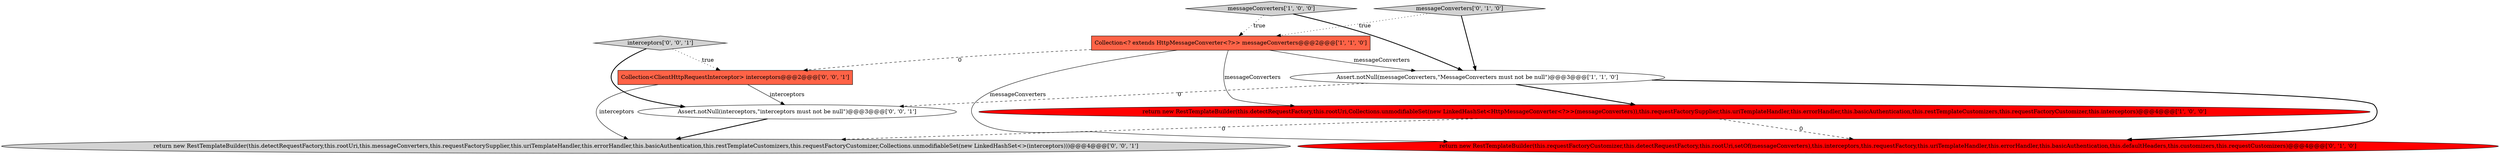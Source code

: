 digraph {
8 [style = filled, label = "Collection<ClientHttpRequestInterceptor> interceptors@@@2@@@['0', '0', '1']", fillcolor = tomato, shape = box image = "AAA0AAABBB3BBB"];
2 [style = filled, label = "return new RestTemplateBuilder(this.detectRequestFactory,this.rootUri,Collections.unmodifiableSet(new LinkedHashSet<HttpMessageConverter<?>>(messageConverters)),this.requestFactorySupplier,this.uriTemplateHandler,this.errorHandler,this.basicAuthentication,this.restTemplateCustomizers,this.requestFactoryCustomizer,this.interceptors)@@@4@@@['1', '0', '0']", fillcolor = red, shape = ellipse image = "AAA1AAABBB1BBB"];
6 [style = filled, label = "Assert.notNull(interceptors,\"interceptors must not be null\")@@@3@@@['0', '0', '1']", fillcolor = white, shape = ellipse image = "AAA0AAABBB3BBB"];
7 [style = filled, label = "interceptors['0', '0', '1']", fillcolor = lightgray, shape = diamond image = "AAA0AAABBB3BBB"];
3 [style = filled, label = "messageConverters['1', '0', '0']", fillcolor = lightgray, shape = diamond image = "AAA0AAABBB1BBB"];
5 [style = filled, label = "return new RestTemplateBuilder(this.requestFactoryCustomizer,this.detectRequestFactory,this.rootUri,setOf(messageConverters),this.interceptors,this.requestFactory,this.uriTemplateHandler,this.errorHandler,this.basicAuthentication,this.defaultHeaders,this.customizers,this.requestCustomizers)@@@4@@@['0', '1', '0']", fillcolor = red, shape = ellipse image = "AAA1AAABBB2BBB"];
9 [style = filled, label = "return new RestTemplateBuilder(this.detectRequestFactory,this.rootUri,this.messageConverters,this.requestFactorySupplier,this.uriTemplateHandler,this.errorHandler,this.basicAuthentication,this.restTemplateCustomizers,this.requestFactoryCustomizer,Collections.unmodifiableSet(new LinkedHashSet<>(interceptors)))@@@4@@@['0', '0', '1']", fillcolor = lightgray, shape = ellipse image = "AAA0AAABBB3BBB"];
1 [style = filled, label = "Collection<? extends HttpMessageConverter<?>> messageConverters@@@2@@@['1', '1', '0']", fillcolor = tomato, shape = box image = "AAA0AAABBB1BBB"];
4 [style = filled, label = "messageConverters['0', '1', '0']", fillcolor = lightgray, shape = diamond image = "AAA0AAABBB2BBB"];
0 [style = filled, label = "Assert.notNull(messageConverters,\"MessageConverters must not be null\")@@@3@@@['1', '1', '0']", fillcolor = white, shape = ellipse image = "AAA0AAABBB1BBB"];
1->8 [style = dashed, label="0"];
2->5 [style = dashed, label="0"];
1->2 [style = solid, label="messageConverters"];
7->6 [style = bold, label=""];
0->6 [style = dashed, label="0"];
4->0 [style = bold, label=""];
6->9 [style = bold, label=""];
7->8 [style = dotted, label="true"];
8->6 [style = solid, label="interceptors"];
4->1 [style = dotted, label="true"];
8->9 [style = solid, label="interceptors"];
3->1 [style = dotted, label="true"];
2->9 [style = dashed, label="0"];
0->5 [style = bold, label=""];
3->0 [style = bold, label=""];
1->0 [style = solid, label="messageConverters"];
1->5 [style = solid, label="messageConverters"];
0->2 [style = bold, label=""];
}

